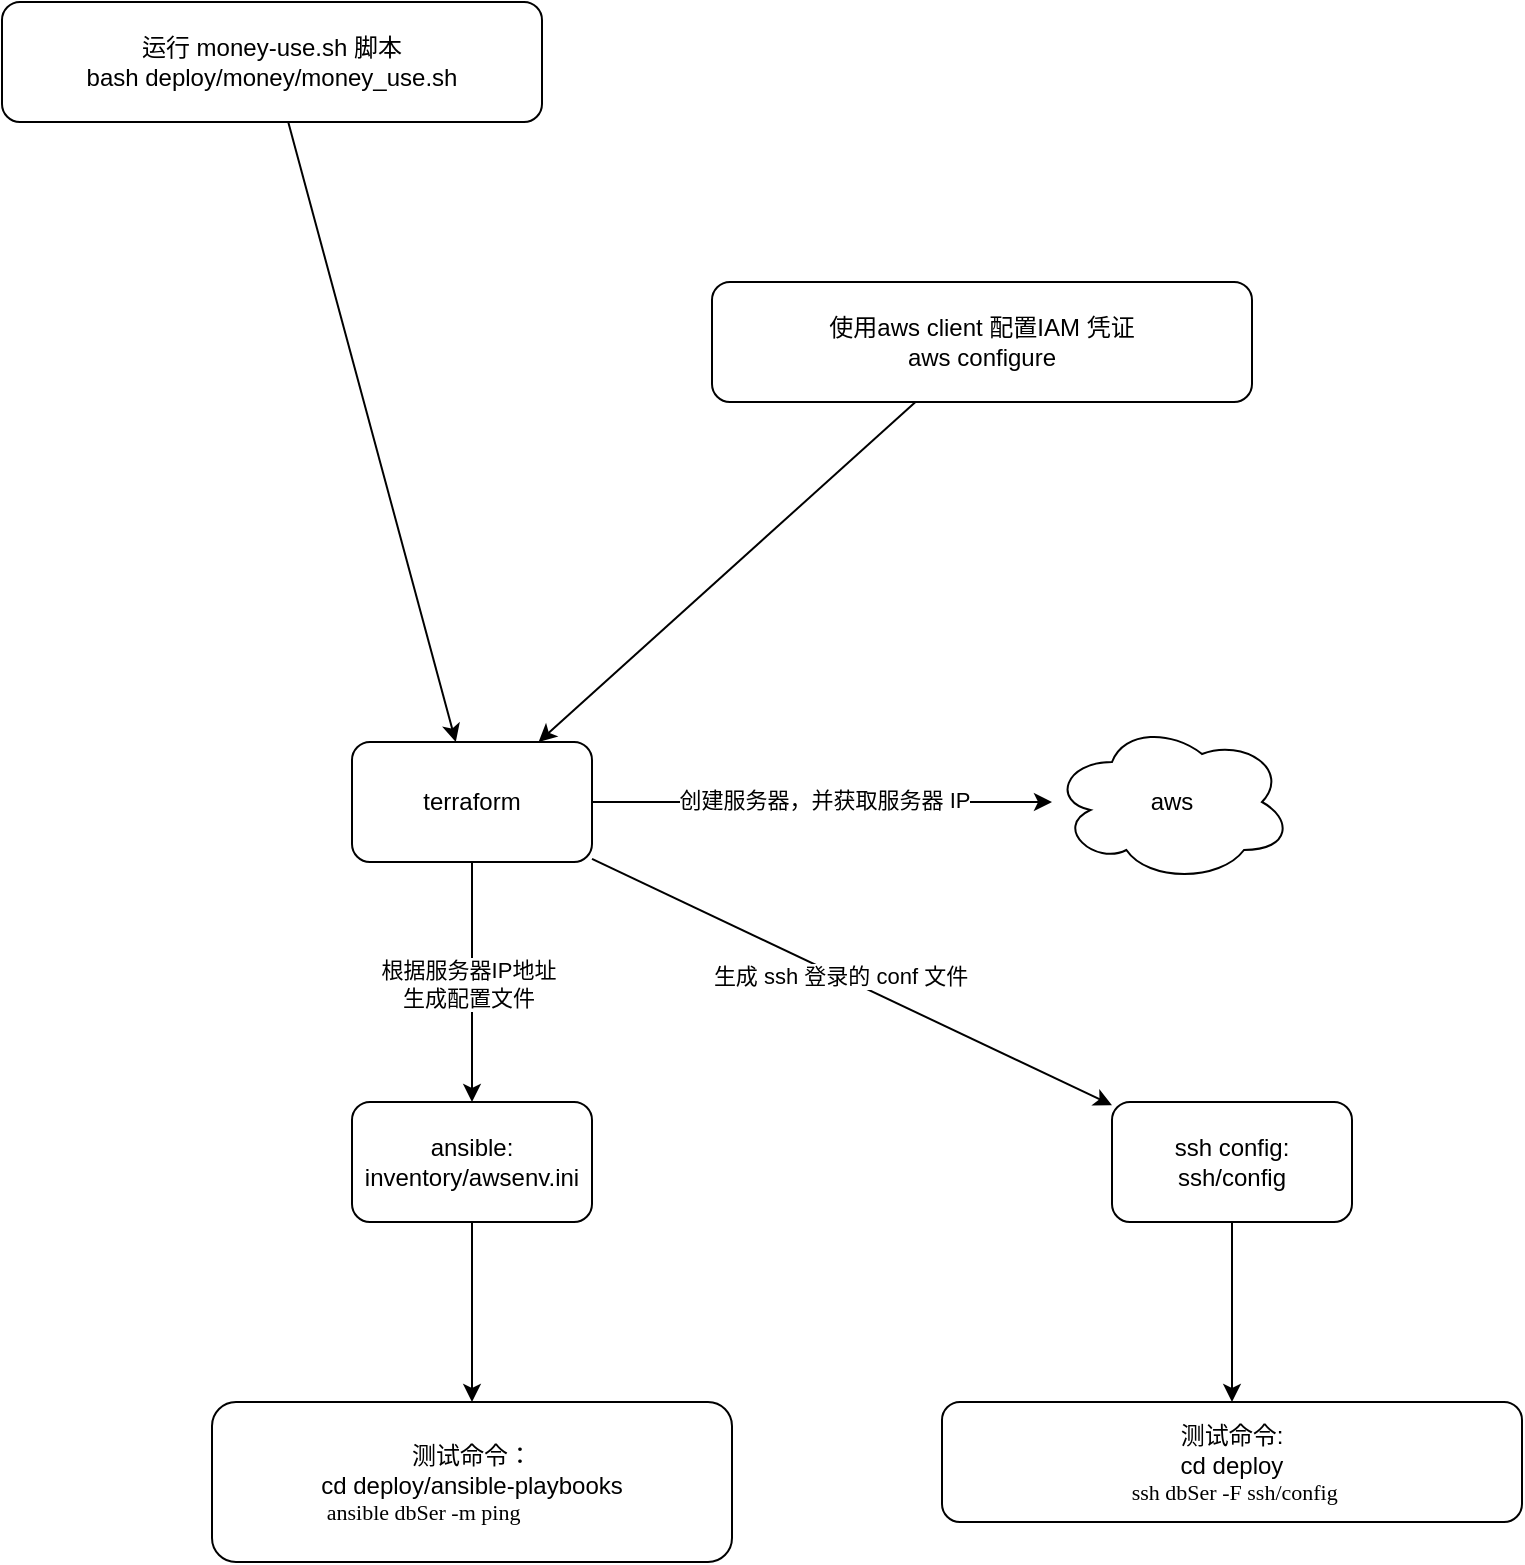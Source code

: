 <mxfile>
    <diagram id="wqyrsMFIAE9PBp0Zv13e" name="Page-1">
        <mxGraphModel dx="958" dy="432" grid="1" gridSize="10" guides="1" tooltips="1" connect="1" arrows="1" fold="1" page="1" pageScale="1" pageWidth="827" pageHeight="1169" math="0" shadow="0">
            <root>
                <mxCell id="0"/>
                <mxCell id="1" parent="0"/>
                <mxCell id="4" style="edgeStyle=none;html=1;" parent="1" source="2" target="3" edge="1">
                    <mxGeometry relative="1" as="geometry"/>
                </mxCell>
                <mxCell id="9" value="创建服务器，并获取服务器 IP" style="edgeLabel;html=1;align=center;verticalAlign=middle;resizable=0;points=[];" parent="4" vertex="1" connectable="0">
                    <mxGeometry x="0.004" y="1" relative="1" as="geometry">
                        <mxPoint as="offset"/>
                    </mxGeometry>
                </mxCell>
                <mxCell id="6" style="edgeStyle=none;html=1;" parent="1" source="2" target="5" edge="1">
                    <mxGeometry relative="1" as="geometry"/>
                </mxCell>
                <mxCell id="7" value="根据服务器IP地址&lt;br&gt;生成配置文件" style="edgeLabel;html=1;align=center;verticalAlign=middle;resizable=0;points=[];" parent="6" vertex="1" connectable="0">
                    <mxGeometry x="0.011" y="-2" relative="1" as="geometry">
                        <mxPoint as="offset"/>
                    </mxGeometry>
                </mxCell>
                <mxCell id="13" style="edgeStyle=none;html=1;" parent="1" source="2" target="12" edge="1">
                    <mxGeometry relative="1" as="geometry"/>
                </mxCell>
                <mxCell id="14" value="生成 ssh 登录的 conf 文件" style="edgeLabel;html=1;align=center;verticalAlign=middle;resizable=0;points=[];" parent="13" vertex="1" connectable="0">
                    <mxGeometry x="-0.047" relative="1" as="geometry">
                        <mxPoint as="offset"/>
                    </mxGeometry>
                </mxCell>
                <mxCell id="2" value="terraform" style="rounded=1;whiteSpace=wrap;html=1;" parent="1" vertex="1">
                    <mxGeometry x="180" y="570" width="120" height="60" as="geometry"/>
                </mxCell>
                <mxCell id="3" value="aws" style="ellipse;shape=cloud;whiteSpace=wrap;html=1;" parent="1" vertex="1">
                    <mxGeometry x="530" y="560" width="120" height="80" as="geometry"/>
                </mxCell>
                <mxCell id="11" style="edgeStyle=none;html=1;" parent="1" source="5" target="10" edge="1">
                    <mxGeometry relative="1" as="geometry"/>
                </mxCell>
                <mxCell id="5" value="ansible: inventory/awsenv.ini" style="rounded=1;whiteSpace=wrap;html=1;" parent="1" vertex="1">
                    <mxGeometry x="180" y="750" width="120" height="60" as="geometry"/>
                </mxCell>
                <mxCell id="10" value="测试命令：&lt;br&gt;cd deploy/ansible-playbooks&lt;br&gt;&lt;div&gt;&lt;p style=&quot;margin: 0px; font-variant-numeric: normal; font-variant-east-asian: normal; font-variant-alternates: normal; font-size-adjust: none; font-kerning: auto; font-optical-sizing: auto; font-feature-settings: normal; font-variation-settings: normal; font-variant-position: normal; font-variant-emoji: normal; font-stretch: normal; font-size: 11px; line-height: normal; font-family: Menlo; color: rgb(0, 0, 0); text-align: start;&quot; class=&quot;p1&quot;&gt;&lt;span style=&quot;font-variant-ligatures: no-common-ligatures;&quot; class=&quot;s1&quot;&gt;&lt;span class=&quot;Apple-converted-space&quot;&gt;&amp;nbsp;&lt;/span&gt;ansible dbSer -m ping&lt;span class=&quot;Apple-converted-space&quot;&gt;&amp;nbsp;&lt;/span&gt;&lt;/span&gt;&lt;/p&gt;&lt;/div&gt;" style="rounded=1;whiteSpace=wrap;html=1;" parent="1" vertex="1">
                    <mxGeometry x="110" y="900" width="260" height="80" as="geometry"/>
                </mxCell>
                <mxCell id="16" value="" style="edgeStyle=none;html=1;" parent="1" source="12" target="15" edge="1">
                    <mxGeometry relative="1" as="geometry"/>
                </mxCell>
                <mxCell id="12" value="ssh config:&lt;br&gt;ssh/config" style="rounded=1;whiteSpace=wrap;html=1;" parent="1" vertex="1">
                    <mxGeometry x="560" y="750" width="120" height="60" as="geometry"/>
                </mxCell>
                <mxCell id="15" value="测试命令:&lt;br&gt;cd deploy&lt;br&gt;&lt;p style=&quot;margin: 0px; font-variant-numeric: normal; font-variant-east-asian: normal; font-variant-alternates: normal; font-size-adjust: none; font-kerning: auto; font-optical-sizing: auto; font-feature-settings: normal; font-variation-settings: normal; font-variant-position: normal; font-variant-emoji: normal; font-stretch: normal; font-size: 11px; line-height: normal; font-family: Menlo; color: rgb(0, 0, 0); text-align: start;&quot; class=&quot;p1&quot;&gt;&lt;span style=&quot;font-variant-ligatures: no-common-ligatures;&quot; class=&quot;s1&quot;&gt;&lt;span class=&quot;Apple-converted-space&quot;&gt;&amp;nbsp;&lt;/span&gt;ssh dbSer -F ssh/config&lt;/span&gt;&lt;/p&gt;" style="rounded=1;whiteSpace=wrap;html=1;" parent="1" vertex="1">
                    <mxGeometry x="475" y="900" width="290" height="60" as="geometry"/>
                </mxCell>
                <mxCell id="18" style="edgeStyle=none;html=1;" parent="1" source="17" target="2" edge="1">
                    <mxGeometry relative="1" as="geometry"/>
                </mxCell>
                <mxCell id="17" value="运行 money-use.sh 脚本&lt;br&gt;bash deploy/money/money_use.sh" style="rounded=1;whiteSpace=wrap;html=1;" parent="1" vertex="1">
                    <mxGeometry x="5" y="200" width="270" height="60" as="geometry"/>
                </mxCell>
                <mxCell id="20" style="edgeStyle=none;html=1;" edge="1" parent="1" source="19" target="2">
                    <mxGeometry relative="1" as="geometry"/>
                </mxCell>
                <mxCell id="19" value="使用aws client 配置IAM 凭证&lt;div&gt;aws configure&lt;/div&gt;" style="rounded=1;whiteSpace=wrap;html=1;" vertex="1" parent="1">
                    <mxGeometry x="360" y="340" width="270" height="60" as="geometry"/>
                </mxCell>
            </root>
        </mxGraphModel>
    </diagram>
</mxfile>